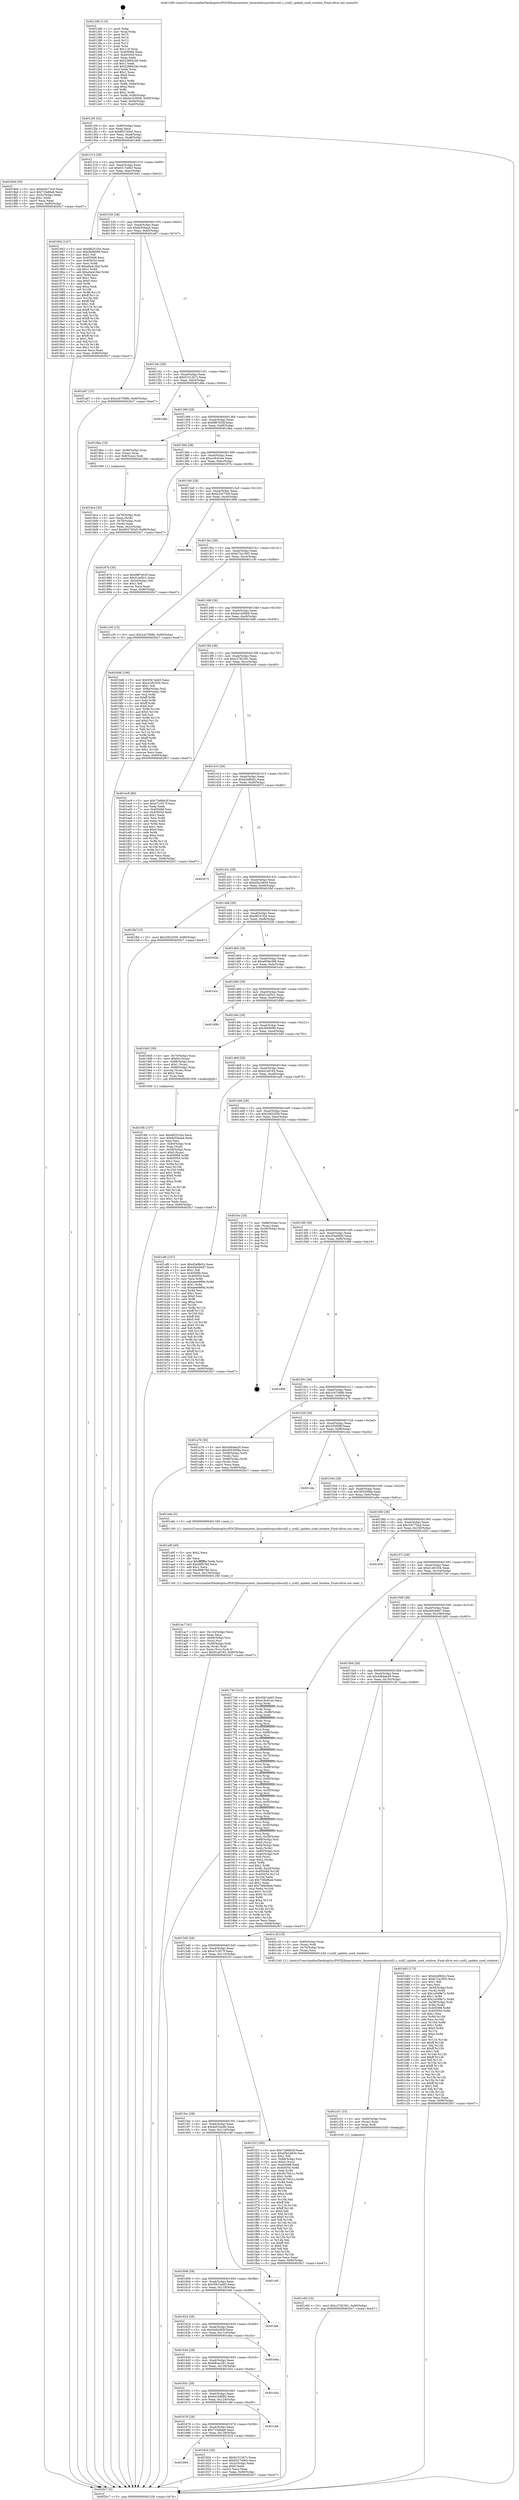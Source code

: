 digraph "0x401280" {
  label = "0x401280 (/mnt/c/Users/mathe/Desktop/tcc/POCII/binaries/extr_linuxnetdccpccidsccid2.c_ccid2_update_used_window_Final-ollvm.out::main(0))"
  labelloc = "t"
  node[shape=record]

  Entry [label="",width=0.3,height=0.3,shape=circle,fillcolor=black,style=filled]
  "0x4012f4" [label="{
     0x4012f4 [32]\l
     | [instrs]\l
     &nbsp;&nbsp;0x4012f4 \<+6\>: mov -0x90(%rbp),%eax\l
     &nbsp;&nbsp;0x4012fa \<+2\>: mov %eax,%ecx\l
     &nbsp;&nbsp;0x4012fc \<+6\>: sub $0x8027d3e5,%ecx\l
     &nbsp;&nbsp;0x401302 \<+6\>: mov %eax,-0xa4(%rbp)\l
     &nbsp;&nbsp;0x401308 \<+6\>: mov %ecx,-0xa8(%rbp)\l
     &nbsp;&nbsp;0x40130e \<+6\>: je 00000000004018e8 \<main+0x668\>\l
  }"]
  "0x4018e8" [label="{
     0x4018e8 [30]\l
     | [instrs]\l
     &nbsp;&nbsp;0x4018e8 \<+5\>: mov $0xb20c73c9,%eax\l
     &nbsp;&nbsp;0x4018ed \<+5\>: mov $0x71fa9da6,%ecx\l
     &nbsp;&nbsp;0x4018f2 \<+3\>: mov -0x2c(%rbp),%edx\l
     &nbsp;&nbsp;0x4018f5 \<+3\>: cmp $0x1,%edx\l
     &nbsp;&nbsp;0x4018f8 \<+3\>: cmovl %ecx,%eax\l
     &nbsp;&nbsp;0x4018fb \<+6\>: mov %eax,-0x90(%rbp)\l
     &nbsp;&nbsp;0x401901 \<+5\>: jmp 00000000004020c7 \<main+0xe47\>\l
  }"]
  "0x401314" [label="{
     0x401314 [28]\l
     | [instrs]\l
     &nbsp;&nbsp;0x401314 \<+5\>: jmp 0000000000401319 \<main+0x99\>\l
     &nbsp;&nbsp;0x401319 \<+6\>: mov -0xa4(%rbp),%eax\l
     &nbsp;&nbsp;0x40131f \<+5\>: sub $0x8317e0b3,%eax\l
     &nbsp;&nbsp;0x401324 \<+6\>: mov %eax,-0xac(%rbp)\l
     &nbsp;&nbsp;0x40132a \<+6\>: je 0000000000401942 \<main+0x6c2\>\l
  }"]
  Exit [label="",width=0.3,height=0.3,shape=circle,fillcolor=black,style=filled,peripheries=2]
  "0x401942" [label="{
     0x401942 [147]\l
     | [instrs]\l
     &nbsp;&nbsp;0x401942 \<+5\>: mov $0xd8251f2e,%eax\l
     &nbsp;&nbsp;0x401947 \<+5\>: mov $0x3b06099,%ecx\l
     &nbsp;&nbsp;0x40194c \<+2\>: mov $0x1,%dl\l
     &nbsp;&nbsp;0x40194e \<+7\>: mov 0x405068,%esi\l
     &nbsp;&nbsp;0x401955 \<+7\>: mov 0x405054,%edi\l
     &nbsp;&nbsp;0x40195c \<+3\>: mov %esi,%r8d\l
     &nbsp;&nbsp;0x40195f \<+7\>: sub $0xe6a4c3bd,%r8d\l
     &nbsp;&nbsp;0x401966 \<+4\>: sub $0x1,%r8d\l
     &nbsp;&nbsp;0x40196a \<+7\>: add $0xe6a4c3bd,%r8d\l
     &nbsp;&nbsp;0x401971 \<+4\>: imul %r8d,%esi\l
     &nbsp;&nbsp;0x401975 \<+3\>: and $0x1,%esi\l
     &nbsp;&nbsp;0x401978 \<+3\>: cmp $0x0,%esi\l
     &nbsp;&nbsp;0x40197b \<+4\>: sete %r9b\l
     &nbsp;&nbsp;0x40197f \<+3\>: cmp $0xa,%edi\l
     &nbsp;&nbsp;0x401982 \<+4\>: setl %r10b\l
     &nbsp;&nbsp;0x401986 \<+3\>: mov %r9b,%r11b\l
     &nbsp;&nbsp;0x401989 \<+4\>: xor $0xff,%r11b\l
     &nbsp;&nbsp;0x40198d \<+3\>: mov %r10b,%bl\l
     &nbsp;&nbsp;0x401990 \<+3\>: xor $0xff,%bl\l
     &nbsp;&nbsp;0x401993 \<+3\>: xor $0x1,%dl\l
     &nbsp;&nbsp;0x401996 \<+3\>: mov %r11b,%r14b\l
     &nbsp;&nbsp;0x401999 \<+4\>: and $0xff,%r14b\l
     &nbsp;&nbsp;0x40199d \<+3\>: and %dl,%r9b\l
     &nbsp;&nbsp;0x4019a0 \<+3\>: mov %bl,%r15b\l
     &nbsp;&nbsp;0x4019a3 \<+4\>: and $0xff,%r15b\l
     &nbsp;&nbsp;0x4019a7 \<+3\>: and %dl,%r10b\l
     &nbsp;&nbsp;0x4019aa \<+3\>: or %r9b,%r14b\l
     &nbsp;&nbsp;0x4019ad \<+3\>: or %r10b,%r15b\l
     &nbsp;&nbsp;0x4019b0 \<+3\>: xor %r15b,%r14b\l
     &nbsp;&nbsp;0x4019b3 \<+3\>: or %bl,%r11b\l
     &nbsp;&nbsp;0x4019b6 \<+4\>: xor $0xff,%r11b\l
     &nbsp;&nbsp;0x4019ba \<+3\>: or $0x1,%dl\l
     &nbsp;&nbsp;0x4019bd \<+3\>: and %dl,%r11b\l
     &nbsp;&nbsp;0x4019c0 \<+3\>: or %r11b,%r14b\l
     &nbsp;&nbsp;0x4019c3 \<+4\>: test $0x1,%r14b\l
     &nbsp;&nbsp;0x4019c7 \<+3\>: cmovne %ecx,%eax\l
     &nbsp;&nbsp;0x4019ca \<+6\>: mov %eax,-0x90(%rbp)\l
     &nbsp;&nbsp;0x4019d0 \<+5\>: jmp 00000000004020c7 \<main+0xe47\>\l
  }"]
  "0x401330" [label="{
     0x401330 [28]\l
     | [instrs]\l
     &nbsp;&nbsp;0x401330 \<+5\>: jmp 0000000000401335 \<main+0xb5\>\l
     &nbsp;&nbsp;0x401335 \<+6\>: mov -0xa4(%rbp),%eax\l
     &nbsp;&nbsp;0x40133b \<+5\>: sub $0x8cf34aa4,%eax\l
     &nbsp;&nbsp;0x401340 \<+6\>: mov %eax,-0xb0(%rbp)\l
     &nbsp;&nbsp;0x401346 \<+6\>: je 0000000000401a67 \<main+0x7e7\>\l
  }"]
  "0x401c60" [label="{
     0x401c60 [15]\l
     | [instrs]\l
     &nbsp;&nbsp;0x401c60 \<+10\>: movl $0xc3782391,-0x90(%rbp)\l
     &nbsp;&nbsp;0x401c6a \<+5\>: jmp 00000000004020c7 \<main+0xe47\>\l
  }"]
  "0x401a67" [label="{
     0x401a67 [15]\l
     | [instrs]\l
     &nbsp;&nbsp;0x401a67 \<+10\>: movl $0x2cb7598b,-0x90(%rbp)\l
     &nbsp;&nbsp;0x401a71 \<+5\>: jmp 00000000004020c7 \<main+0xe47\>\l
  }"]
  "0x40134c" [label="{
     0x40134c [28]\l
     | [instrs]\l
     &nbsp;&nbsp;0x40134c \<+5\>: jmp 0000000000401351 \<main+0xd1\>\l
     &nbsp;&nbsp;0x401351 \<+6\>: mov -0xa4(%rbp),%eax\l
     &nbsp;&nbsp;0x401357 \<+5\>: sub $0x91512b7c,%eax\l
     &nbsp;&nbsp;0x40135c \<+6\>: mov %eax,-0xb4(%rbp)\l
     &nbsp;&nbsp;0x401362 \<+6\>: je 0000000000401d8a \<main+0xb0a\>\l
  }"]
  "0x401c51" [label="{
     0x401c51 [15]\l
     | [instrs]\l
     &nbsp;&nbsp;0x401c51 \<+4\>: mov -0x60(%rbp),%rax\l
     &nbsp;&nbsp;0x401c55 \<+3\>: mov (%rax),%rax\l
     &nbsp;&nbsp;0x401c58 \<+3\>: mov %rax,%rdi\l
     &nbsp;&nbsp;0x401c5b \<+5\>: call 0000000000401030 \<free@plt\>\l
     | [calls]\l
     &nbsp;&nbsp;0x401030 \{1\} (unknown)\l
  }"]
  "0x401d8a" [label="{
     0x401d8a\l
  }", style=dashed]
  "0x401368" [label="{
     0x401368 [28]\l
     | [instrs]\l
     &nbsp;&nbsp;0x401368 \<+5\>: jmp 000000000040136d \<main+0xed\>\l
     &nbsp;&nbsp;0x40136d \<+6\>: mov -0xa4(%rbp),%eax\l
     &nbsp;&nbsp;0x401373 \<+5\>: sub $0x9f87e53f,%eax\l
     &nbsp;&nbsp;0x401378 \<+6\>: mov %eax,-0xb8(%rbp)\l
     &nbsp;&nbsp;0x40137e \<+6\>: je 00000000004018ba \<main+0x63a\>\l
  }"]
  "0x401ac7" [label="{
     0x401ac7 [41]\l
     | [instrs]\l
     &nbsp;&nbsp;0x401ac7 \<+6\>: mov -0x134(%rbp),%ecx\l
     &nbsp;&nbsp;0x401acd \<+3\>: imul %eax,%ecx\l
     &nbsp;&nbsp;0x401ad0 \<+4\>: mov -0x60(%rbp),%rsi\l
     &nbsp;&nbsp;0x401ad4 \<+3\>: mov (%rsi),%rsi\l
     &nbsp;&nbsp;0x401ad7 \<+4\>: mov -0x58(%rbp),%rdi\l
     &nbsp;&nbsp;0x401adb \<+3\>: movslq (%rdi),%rdi\l
     &nbsp;&nbsp;0x401ade \<+3\>: mov %ecx,(%rsi,%rdi,4)\l
     &nbsp;&nbsp;0x401ae1 \<+10\>: movl $0x91a9193,-0x90(%rbp)\l
     &nbsp;&nbsp;0x401aeb \<+5\>: jmp 00000000004020c7 \<main+0xe47\>\l
  }"]
  "0x4018ba" [label="{
     0x4018ba [16]\l
     | [instrs]\l
     &nbsp;&nbsp;0x4018ba \<+4\>: mov -0x80(%rbp),%rax\l
     &nbsp;&nbsp;0x4018be \<+3\>: mov (%rax),%rax\l
     &nbsp;&nbsp;0x4018c1 \<+4\>: mov 0x8(%rax),%rdi\l
     &nbsp;&nbsp;0x4018c5 \<+5\>: call 0000000000401060 \<atoi@plt\>\l
     | [calls]\l
     &nbsp;&nbsp;0x401060 \{1\} (unknown)\l
  }"]
  "0x401384" [label="{
     0x401384 [28]\l
     | [instrs]\l
     &nbsp;&nbsp;0x401384 \<+5\>: jmp 0000000000401389 \<main+0x109\>\l
     &nbsp;&nbsp;0x401389 \<+6\>: mov -0xa4(%rbp),%eax\l
     &nbsp;&nbsp;0x40138f \<+5\>: sub $0xa18c01ee,%eax\l
     &nbsp;&nbsp;0x401394 \<+6\>: mov %eax,-0xbc(%rbp)\l
     &nbsp;&nbsp;0x40139a \<+6\>: je 000000000040187b \<main+0x5fb\>\l
  }"]
  "0x401a9f" [label="{
     0x401a9f [40]\l
     | [instrs]\l
     &nbsp;&nbsp;0x401a9f \<+5\>: mov $0x2,%ecx\l
     &nbsp;&nbsp;0x401aa4 \<+1\>: cltd\l
     &nbsp;&nbsp;0x401aa5 \<+2\>: idiv %ecx\l
     &nbsp;&nbsp;0x401aa7 \<+6\>: imul $0xfffffffe,%edx,%ecx\l
     &nbsp;&nbsp;0x401aad \<+6\>: add $0xd9fb78d,%ecx\l
     &nbsp;&nbsp;0x401ab3 \<+3\>: add $0x1,%ecx\l
     &nbsp;&nbsp;0x401ab6 \<+6\>: sub $0xd9fb78d,%ecx\l
     &nbsp;&nbsp;0x401abc \<+6\>: mov %ecx,-0x134(%rbp)\l
     &nbsp;&nbsp;0x401ac2 \<+5\>: call 0000000000401160 \<next_i\>\l
     | [calls]\l
     &nbsp;&nbsp;0x401160 \{1\} (/mnt/c/Users/mathe/Desktop/tcc/POCII/binaries/extr_linuxnetdccpccidsccid2.c_ccid2_update_used_window_Final-ollvm.out::next_i)\l
  }"]
  "0x40187b" [label="{
     0x40187b [30]\l
     | [instrs]\l
     &nbsp;&nbsp;0x40187b \<+5\>: mov $0x9f87e53f,%eax\l
     &nbsp;&nbsp;0x401880 \<+5\>: mov $0xf1cbf3c1,%ecx\l
     &nbsp;&nbsp;0x401885 \<+3\>: mov -0x2d(%rbp),%dl\l
     &nbsp;&nbsp;0x401888 \<+3\>: test $0x1,%dl\l
     &nbsp;&nbsp;0x40188b \<+3\>: cmovne %ecx,%eax\l
     &nbsp;&nbsp;0x40188e \<+6\>: mov %eax,-0x90(%rbp)\l
     &nbsp;&nbsp;0x401894 \<+5\>: jmp 00000000004020c7 \<main+0xe47\>\l
  }"]
  "0x4013a0" [label="{
     0x4013a0 [28]\l
     | [instrs]\l
     &nbsp;&nbsp;0x4013a0 \<+5\>: jmp 00000000004013a5 \<main+0x125\>\l
     &nbsp;&nbsp;0x4013a5 \<+6\>: mov -0xa4(%rbp),%eax\l
     &nbsp;&nbsp;0x4013ab \<+5\>: sub $0xb20c73c9,%eax\l
     &nbsp;&nbsp;0x4013b0 \<+6\>: mov %eax,-0xc0(%rbp)\l
     &nbsp;&nbsp;0x4013b6 \<+6\>: je 0000000000401906 \<main+0x686\>\l
  }"]
  "0x4019fc" [label="{
     0x4019fc [107]\l
     | [instrs]\l
     &nbsp;&nbsp;0x4019fc \<+5\>: mov $0xd8251f2e,%ecx\l
     &nbsp;&nbsp;0x401a01 \<+5\>: mov $0x8cf34aa4,%edx\l
     &nbsp;&nbsp;0x401a06 \<+2\>: xor %esi,%esi\l
     &nbsp;&nbsp;0x401a08 \<+4\>: mov -0x60(%rbp),%rdi\l
     &nbsp;&nbsp;0x401a0c \<+3\>: mov %rax,(%rdi)\l
     &nbsp;&nbsp;0x401a0f \<+4\>: mov -0x58(%rbp),%rax\l
     &nbsp;&nbsp;0x401a13 \<+6\>: movl $0x0,(%rax)\l
     &nbsp;&nbsp;0x401a19 \<+8\>: mov 0x405068,%r8d\l
     &nbsp;&nbsp;0x401a21 \<+8\>: mov 0x405054,%r9d\l
     &nbsp;&nbsp;0x401a29 \<+3\>: sub $0x1,%esi\l
     &nbsp;&nbsp;0x401a2c \<+3\>: mov %r8d,%r10d\l
     &nbsp;&nbsp;0x401a2f \<+3\>: add %esi,%r10d\l
     &nbsp;&nbsp;0x401a32 \<+4\>: imul %r10d,%r8d\l
     &nbsp;&nbsp;0x401a36 \<+4\>: and $0x1,%r8d\l
     &nbsp;&nbsp;0x401a3a \<+4\>: cmp $0x0,%r8d\l
     &nbsp;&nbsp;0x401a3e \<+4\>: sete %r11b\l
     &nbsp;&nbsp;0x401a42 \<+4\>: cmp $0xa,%r9d\l
     &nbsp;&nbsp;0x401a46 \<+3\>: setl %bl\l
     &nbsp;&nbsp;0x401a49 \<+3\>: mov %r11b,%r14b\l
     &nbsp;&nbsp;0x401a4c \<+3\>: and %bl,%r14b\l
     &nbsp;&nbsp;0x401a4f \<+3\>: xor %bl,%r11b\l
     &nbsp;&nbsp;0x401a52 \<+3\>: or %r11b,%r14b\l
     &nbsp;&nbsp;0x401a55 \<+4\>: test $0x1,%r14b\l
     &nbsp;&nbsp;0x401a59 \<+3\>: cmovne %edx,%ecx\l
     &nbsp;&nbsp;0x401a5c \<+6\>: mov %ecx,-0x90(%rbp)\l
     &nbsp;&nbsp;0x401a62 \<+5\>: jmp 00000000004020c7 \<main+0xe47\>\l
  }"]
  "0x401906" [label="{
     0x401906\l
  }", style=dashed]
  "0x4013bc" [label="{
     0x4013bc [28]\l
     | [instrs]\l
     &nbsp;&nbsp;0x4013bc \<+5\>: jmp 00000000004013c1 \<main+0x141\>\l
     &nbsp;&nbsp;0x4013c1 \<+6\>: mov -0xa4(%rbp),%eax\l
     &nbsp;&nbsp;0x4013c7 \<+5\>: sub $0xb72a1955,%eax\l
     &nbsp;&nbsp;0x4013cc \<+6\>: mov %eax,-0xc4(%rbp)\l
     &nbsp;&nbsp;0x4013d2 \<+6\>: je 0000000000401c30 \<main+0x9b0\>\l
  }"]
  "0x401694" [label="{
     0x401694\l
  }", style=dashed]
  "0x401c30" [label="{
     0x401c30 [15]\l
     | [instrs]\l
     &nbsp;&nbsp;0x401c30 \<+10\>: movl $0x2cb7598b,-0x90(%rbp)\l
     &nbsp;&nbsp;0x401c3a \<+5\>: jmp 00000000004020c7 \<main+0xe47\>\l
  }"]
  "0x4013d8" [label="{
     0x4013d8 [28]\l
     | [instrs]\l
     &nbsp;&nbsp;0x4013d8 \<+5\>: jmp 00000000004013dd \<main+0x15d\>\l
     &nbsp;&nbsp;0x4013dd \<+6\>: mov -0xa4(%rbp),%eax\l
     &nbsp;&nbsp;0x4013e3 \<+5\>: sub $0xbe1b5609,%eax\l
     &nbsp;&nbsp;0x4013e8 \<+6\>: mov %eax,-0xc8(%rbp)\l
     &nbsp;&nbsp;0x4013ee \<+6\>: je 00000000004016d6 \<main+0x456\>\l
  }"]
  "0x401924" [label="{
     0x401924 [30]\l
     | [instrs]\l
     &nbsp;&nbsp;0x401924 \<+5\>: mov $0x91512b7c,%eax\l
     &nbsp;&nbsp;0x401929 \<+5\>: mov $0x8317e0b3,%ecx\l
     &nbsp;&nbsp;0x40192e \<+3\>: mov -0x2c(%rbp),%edx\l
     &nbsp;&nbsp;0x401931 \<+3\>: cmp $0x0,%edx\l
     &nbsp;&nbsp;0x401934 \<+3\>: cmove %ecx,%eax\l
     &nbsp;&nbsp;0x401937 \<+6\>: mov %eax,-0x90(%rbp)\l
     &nbsp;&nbsp;0x40193d \<+5\>: jmp 00000000004020c7 \<main+0xe47\>\l
  }"]
  "0x4016d6" [label="{
     0x4016d6 [106]\l
     | [instrs]\l
     &nbsp;&nbsp;0x4016d6 \<+5\>: mov $0x50b7add3,%eax\l
     &nbsp;&nbsp;0x4016db \<+5\>: mov $0x41df1634,%ecx\l
     &nbsp;&nbsp;0x4016e0 \<+2\>: mov $0x1,%dl\l
     &nbsp;&nbsp;0x4016e2 \<+7\>: mov -0x8a(%rbp),%sil\l
     &nbsp;&nbsp;0x4016e9 \<+7\>: mov -0x89(%rbp),%dil\l
     &nbsp;&nbsp;0x4016f0 \<+3\>: mov %sil,%r8b\l
     &nbsp;&nbsp;0x4016f3 \<+4\>: xor $0xff,%r8b\l
     &nbsp;&nbsp;0x4016f7 \<+3\>: mov %dil,%r9b\l
     &nbsp;&nbsp;0x4016fa \<+4\>: xor $0xff,%r9b\l
     &nbsp;&nbsp;0x4016fe \<+3\>: xor $0x0,%dl\l
     &nbsp;&nbsp;0x401701 \<+3\>: mov %r8b,%r10b\l
     &nbsp;&nbsp;0x401704 \<+4\>: and $0x0,%r10b\l
     &nbsp;&nbsp;0x401708 \<+3\>: and %dl,%sil\l
     &nbsp;&nbsp;0x40170b \<+3\>: mov %r9b,%r11b\l
     &nbsp;&nbsp;0x40170e \<+4\>: and $0x0,%r11b\l
     &nbsp;&nbsp;0x401712 \<+3\>: and %dl,%dil\l
     &nbsp;&nbsp;0x401715 \<+3\>: or %sil,%r10b\l
     &nbsp;&nbsp;0x401718 \<+3\>: or %dil,%r11b\l
     &nbsp;&nbsp;0x40171b \<+3\>: xor %r11b,%r10b\l
     &nbsp;&nbsp;0x40171e \<+3\>: or %r9b,%r8b\l
     &nbsp;&nbsp;0x401721 \<+4\>: xor $0xff,%r8b\l
     &nbsp;&nbsp;0x401725 \<+3\>: or $0x0,%dl\l
     &nbsp;&nbsp;0x401728 \<+3\>: and %dl,%r8b\l
     &nbsp;&nbsp;0x40172b \<+3\>: or %r8b,%r10b\l
     &nbsp;&nbsp;0x40172e \<+4\>: test $0x1,%r10b\l
     &nbsp;&nbsp;0x401732 \<+3\>: cmovne %ecx,%eax\l
     &nbsp;&nbsp;0x401735 \<+6\>: mov %eax,-0x90(%rbp)\l
     &nbsp;&nbsp;0x40173b \<+5\>: jmp 00000000004020c7 \<main+0xe47\>\l
  }"]
  "0x4013f4" [label="{
     0x4013f4 [28]\l
     | [instrs]\l
     &nbsp;&nbsp;0x4013f4 \<+5\>: jmp 00000000004013f9 \<main+0x179\>\l
     &nbsp;&nbsp;0x4013f9 \<+6\>: mov -0xa4(%rbp),%eax\l
     &nbsp;&nbsp;0x4013ff \<+5\>: sub $0xc3782391,%eax\l
     &nbsp;&nbsp;0x401404 \<+6\>: mov %eax,-0xcc(%rbp)\l
     &nbsp;&nbsp;0x40140a \<+6\>: je 0000000000401ec9 \<main+0xc49\>\l
  }"]
  "0x4020c7" [label="{
     0x4020c7 [5]\l
     | [instrs]\l
     &nbsp;&nbsp;0x4020c7 \<+5\>: jmp 00000000004012f4 \<main+0x74\>\l
  }"]
  "0x401280" [label="{
     0x401280 [116]\l
     | [instrs]\l
     &nbsp;&nbsp;0x401280 \<+1\>: push %rbp\l
     &nbsp;&nbsp;0x401281 \<+3\>: mov %rsp,%rbp\l
     &nbsp;&nbsp;0x401284 \<+2\>: push %r15\l
     &nbsp;&nbsp;0x401286 \<+2\>: push %r14\l
     &nbsp;&nbsp;0x401288 \<+2\>: push %r13\l
     &nbsp;&nbsp;0x40128a \<+2\>: push %r12\l
     &nbsp;&nbsp;0x40128c \<+1\>: push %rbx\l
     &nbsp;&nbsp;0x40128d \<+7\>: sub $0x118,%rsp\l
     &nbsp;&nbsp;0x401294 \<+7\>: mov 0x405068,%eax\l
     &nbsp;&nbsp;0x40129b \<+7\>: mov 0x405054,%ecx\l
     &nbsp;&nbsp;0x4012a2 \<+2\>: mov %eax,%edx\l
     &nbsp;&nbsp;0x4012a4 \<+6\>: sub $0x228842dd,%edx\l
     &nbsp;&nbsp;0x4012aa \<+3\>: sub $0x1,%edx\l
     &nbsp;&nbsp;0x4012ad \<+6\>: add $0x228842dd,%edx\l
     &nbsp;&nbsp;0x4012b3 \<+3\>: imul %edx,%eax\l
     &nbsp;&nbsp;0x4012b6 \<+3\>: and $0x1,%eax\l
     &nbsp;&nbsp;0x4012b9 \<+3\>: cmp $0x0,%eax\l
     &nbsp;&nbsp;0x4012bc \<+4\>: sete %r8b\l
     &nbsp;&nbsp;0x4012c0 \<+4\>: and $0x1,%r8b\l
     &nbsp;&nbsp;0x4012c4 \<+7\>: mov %r8b,-0x8a(%rbp)\l
     &nbsp;&nbsp;0x4012cb \<+3\>: cmp $0xa,%ecx\l
     &nbsp;&nbsp;0x4012ce \<+4\>: setl %r8b\l
     &nbsp;&nbsp;0x4012d2 \<+4\>: and $0x1,%r8b\l
     &nbsp;&nbsp;0x4012d6 \<+7\>: mov %r8b,-0x89(%rbp)\l
     &nbsp;&nbsp;0x4012dd \<+10\>: movl $0xbe1b5609,-0x90(%rbp)\l
     &nbsp;&nbsp;0x4012e7 \<+6\>: mov %edi,-0x94(%rbp)\l
     &nbsp;&nbsp;0x4012ed \<+7\>: mov %rsi,-0xa0(%rbp)\l
  }"]
  "0x401678" [label="{
     0x401678 [28]\l
     | [instrs]\l
     &nbsp;&nbsp;0x401678 \<+5\>: jmp 000000000040167d \<main+0x3fd\>\l
     &nbsp;&nbsp;0x40167d \<+6\>: mov -0xa4(%rbp),%eax\l
     &nbsp;&nbsp;0x401683 \<+5\>: sub $0x71fa9da6,%eax\l
     &nbsp;&nbsp;0x401688 \<+6\>: mov %eax,-0x128(%rbp)\l
     &nbsp;&nbsp;0x40168e \<+6\>: je 0000000000401924 \<main+0x6a4\>\l
  }"]
  "0x401ec9" [label="{
     0x401ec9 [86]\l
     | [instrs]\l
     &nbsp;&nbsp;0x401ec9 \<+5\>: mov $0x73e68e3f,%eax\l
     &nbsp;&nbsp;0x401ece \<+5\>: mov $0x47c3f17f,%ecx\l
     &nbsp;&nbsp;0x401ed3 \<+2\>: xor %edx,%edx\l
     &nbsp;&nbsp;0x401ed5 \<+7\>: mov 0x405068,%esi\l
     &nbsp;&nbsp;0x401edc \<+7\>: mov 0x405054,%edi\l
     &nbsp;&nbsp;0x401ee3 \<+3\>: sub $0x1,%edx\l
     &nbsp;&nbsp;0x401ee6 \<+3\>: mov %esi,%r8d\l
     &nbsp;&nbsp;0x401ee9 \<+3\>: add %edx,%r8d\l
     &nbsp;&nbsp;0x401eec \<+4\>: imul %r8d,%esi\l
     &nbsp;&nbsp;0x401ef0 \<+3\>: and $0x1,%esi\l
     &nbsp;&nbsp;0x401ef3 \<+3\>: cmp $0x0,%esi\l
     &nbsp;&nbsp;0x401ef6 \<+4\>: sete %r9b\l
     &nbsp;&nbsp;0x401efa \<+3\>: cmp $0xa,%edi\l
     &nbsp;&nbsp;0x401efd \<+4\>: setl %r10b\l
     &nbsp;&nbsp;0x401f01 \<+3\>: mov %r9b,%r11b\l
     &nbsp;&nbsp;0x401f04 \<+3\>: and %r10b,%r11b\l
     &nbsp;&nbsp;0x401f07 \<+3\>: xor %r10b,%r9b\l
     &nbsp;&nbsp;0x401f0a \<+3\>: or %r9b,%r11b\l
     &nbsp;&nbsp;0x401f0d \<+4\>: test $0x1,%r11b\l
     &nbsp;&nbsp;0x401f11 \<+3\>: cmovne %ecx,%eax\l
     &nbsp;&nbsp;0x401f14 \<+6\>: mov %eax,-0x90(%rbp)\l
     &nbsp;&nbsp;0x401f1a \<+5\>: jmp 00000000004020c7 \<main+0xe47\>\l
  }"]
  "0x401410" [label="{
     0x401410 [28]\l
     | [instrs]\l
     &nbsp;&nbsp;0x401410 \<+5\>: jmp 0000000000401415 \<main+0x195\>\l
     &nbsp;&nbsp;0x401415 \<+6\>: mov -0xa4(%rbp),%eax\l
     &nbsp;&nbsp;0x40141b \<+5\>: sub $0xd2ef8d2c,%eax\l
     &nbsp;&nbsp;0x401420 \<+6\>: mov %eax,-0xd0(%rbp)\l
     &nbsp;&nbsp;0x401426 \<+6\>: je 0000000000402072 \<main+0xdf2\>\l
  }"]
  "0x401cb6" [label="{
     0x401cb6\l
  }", style=dashed]
  "0x402072" [label="{
     0x402072\l
  }", style=dashed]
  "0x40142c" [label="{
     0x40142c [28]\l
     | [instrs]\l
     &nbsp;&nbsp;0x40142c \<+5\>: jmp 0000000000401431 \<main+0x1b1\>\l
     &nbsp;&nbsp;0x401431 \<+6\>: mov -0xa4(%rbp),%eax\l
     &nbsp;&nbsp;0x401437 \<+5\>: sub $0xd5b24834,%eax\l
     &nbsp;&nbsp;0x40143c \<+6\>: mov %eax,-0xd4(%rbp)\l
     &nbsp;&nbsp;0x401442 \<+6\>: je 0000000000401fbf \<main+0xd3f\>\l
  }"]
  "0x40165c" [label="{
     0x40165c [28]\l
     | [instrs]\l
     &nbsp;&nbsp;0x40165c \<+5\>: jmp 0000000000401661 \<main+0x3e1\>\l
     &nbsp;&nbsp;0x401661 \<+6\>: mov -0xa4(%rbp),%eax\l
     &nbsp;&nbsp;0x401667 \<+5\>: sub $0x6e1b8582,%eax\l
     &nbsp;&nbsp;0x40166c \<+6\>: mov %eax,-0x124(%rbp)\l
     &nbsp;&nbsp;0x401672 \<+6\>: je 0000000000401cb6 \<main+0xa36\>\l
  }"]
  "0x401fbf" [label="{
     0x401fbf [15]\l
     | [instrs]\l
     &nbsp;&nbsp;0x401fbf \<+10\>: movl $0x20632f39,-0x90(%rbp)\l
     &nbsp;&nbsp;0x401fc9 \<+5\>: jmp 00000000004020c7 \<main+0xe47\>\l
  }"]
  "0x401448" [label="{
     0x401448 [28]\l
     | [instrs]\l
     &nbsp;&nbsp;0x401448 \<+5\>: jmp 000000000040144d \<main+0x1cd\>\l
     &nbsp;&nbsp;0x40144d \<+6\>: mov -0xa4(%rbp),%eax\l
     &nbsp;&nbsp;0x401453 \<+5\>: sub $0xd8251f2e,%eax\l
     &nbsp;&nbsp;0x401458 \<+6\>: mov %eax,-0xd8(%rbp)\l
     &nbsp;&nbsp;0x40145e \<+6\>: je 000000000040202b \<main+0xdab\>\l
  }"]
  "0x401d5a" [label="{
     0x401d5a\l
  }", style=dashed]
  "0x40202b" [label="{
     0x40202b\l
  }", style=dashed]
  "0x401464" [label="{
     0x401464 [28]\l
     | [instrs]\l
     &nbsp;&nbsp;0x401464 \<+5\>: jmp 0000000000401469 \<main+0x1e9\>\l
     &nbsp;&nbsp;0x401469 \<+6\>: mov -0xa4(%rbp),%eax\l
     &nbsp;&nbsp;0x40146f \<+5\>: sub $0xe959e398,%eax\l
     &nbsp;&nbsp;0x401474 \<+6\>: mov %eax,-0xdc(%rbp)\l
     &nbsp;&nbsp;0x40147a \<+6\>: je 0000000000401e2c \<main+0xbac\>\l
  }"]
  "0x401640" [label="{
     0x401640 [28]\l
     | [instrs]\l
     &nbsp;&nbsp;0x401640 \<+5\>: jmp 0000000000401645 \<main+0x3c5\>\l
     &nbsp;&nbsp;0x401645 \<+6\>: mov -0xa4(%rbp),%eax\l
     &nbsp;&nbsp;0x40164b \<+5\>: sub $0x68cec281,%eax\l
     &nbsp;&nbsp;0x401650 \<+6\>: mov %eax,-0x120(%rbp)\l
     &nbsp;&nbsp;0x401656 \<+6\>: je 0000000000401d5a \<main+0xada\>\l
  }"]
  "0x401e2c" [label="{
     0x401e2c\l
  }", style=dashed]
  "0x401480" [label="{
     0x401480 [28]\l
     | [instrs]\l
     &nbsp;&nbsp;0x401480 \<+5\>: jmp 0000000000401485 \<main+0x205\>\l
     &nbsp;&nbsp;0x401485 \<+6\>: mov -0xa4(%rbp),%eax\l
     &nbsp;&nbsp;0x40148b \<+5\>: sub $0xf1cbf3c1,%eax\l
     &nbsp;&nbsp;0x401490 \<+6\>: mov %eax,-0xe0(%rbp)\l
     &nbsp;&nbsp;0x401496 \<+6\>: je 0000000000401899 \<main+0x619\>\l
  }"]
  "0x401eba" [label="{
     0x401eba\l
  }", style=dashed]
  "0x401899" [label="{
     0x401899\l
  }", style=dashed]
  "0x40149c" [label="{
     0x40149c [28]\l
     | [instrs]\l
     &nbsp;&nbsp;0x40149c \<+5\>: jmp 00000000004014a1 \<main+0x221\>\l
     &nbsp;&nbsp;0x4014a1 \<+6\>: mov -0xa4(%rbp),%eax\l
     &nbsp;&nbsp;0x4014a7 \<+5\>: sub $0x3b06099,%eax\l
     &nbsp;&nbsp;0x4014ac \<+6\>: mov %eax,-0xe4(%rbp)\l
     &nbsp;&nbsp;0x4014b2 \<+6\>: je 00000000004019d5 \<main+0x755\>\l
  }"]
  "0x401624" [label="{
     0x401624 [28]\l
     | [instrs]\l
     &nbsp;&nbsp;0x401624 \<+5\>: jmp 0000000000401629 \<main+0x3a9\>\l
     &nbsp;&nbsp;0x401629 \<+6\>: mov -0xa4(%rbp),%eax\l
     &nbsp;&nbsp;0x40162f \<+5\>: sub $0x5e0e565f,%eax\l
     &nbsp;&nbsp;0x401634 \<+6\>: mov %eax,-0x11c(%rbp)\l
     &nbsp;&nbsp;0x40163a \<+6\>: je 0000000000401eba \<main+0xc3a\>\l
  }"]
  "0x4019d5" [label="{
     0x4019d5 [39]\l
     | [instrs]\l
     &nbsp;&nbsp;0x4019d5 \<+4\>: mov -0x70(%rbp),%rax\l
     &nbsp;&nbsp;0x4019d9 \<+6\>: movl $0x64,(%rax)\l
     &nbsp;&nbsp;0x4019df \<+4\>: mov -0x68(%rbp),%rax\l
     &nbsp;&nbsp;0x4019e3 \<+6\>: movl $0x1,(%rax)\l
     &nbsp;&nbsp;0x4019e9 \<+4\>: mov -0x68(%rbp),%rax\l
     &nbsp;&nbsp;0x4019ed \<+3\>: movslq (%rax),%rax\l
     &nbsp;&nbsp;0x4019f0 \<+4\>: shl $0x2,%rax\l
     &nbsp;&nbsp;0x4019f4 \<+3\>: mov %rax,%rdi\l
     &nbsp;&nbsp;0x4019f7 \<+5\>: call 0000000000401050 \<malloc@plt\>\l
     | [calls]\l
     &nbsp;&nbsp;0x401050 \{1\} (unknown)\l
  }"]
  "0x4014b8" [label="{
     0x4014b8 [28]\l
     | [instrs]\l
     &nbsp;&nbsp;0x4014b8 \<+5\>: jmp 00000000004014bd \<main+0x23d\>\l
     &nbsp;&nbsp;0x4014bd \<+6\>: mov -0xa4(%rbp),%eax\l
     &nbsp;&nbsp;0x4014c3 \<+5\>: sub $0x91a9193,%eax\l
     &nbsp;&nbsp;0x4014c8 \<+6\>: mov %eax,-0xe8(%rbp)\l
     &nbsp;&nbsp;0x4014ce \<+6\>: je 0000000000401af0 \<main+0x870\>\l
  }"]
  "0x401fe6" [label="{
     0x401fe6\l
  }", style=dashed]
  "0x401af0" [label="{
     0x401af0 [147]\l
     | [instrs]\l
     &nbsp;&nbsp;0x401af0 \<+5\>: mov $0xd2ef8d2c,%eax\l
     &nbsp;&nbsp;0x401af5 \<+5\>: mov $0x440c94d7,%ecx\l
     &nbsp;&nbsp;0x401afa \<+2\>: mov $0x1,%dl\l
     &nbsp;&nbsp;0x401afc \<+7\>: mov 0x405068,%esi\l
     &nbsp;&nbsp;0x401b03 \<+7\>: mov 0x405054,%edi\l
     &nbsp;&nbsp;0x401b0a \<+3\>: mov %esi,%r8d\l
     &nbsp;&nbsp;0x401b0d \<+7\>: add $0xaeee989a,%r8d\l
     &nbsp;&nbsp;0x401b14 \<+4\>: sub $0x1,%r8d\l
     &nbsp;&nbsp;0x401b18 \<+7\>: sub $0xaeee989a,%r8d\l
     &nbsp;&nbsp;0x401b1f \<+4\>: imul %r8d,%esi\l
     &nbsp;&nbsp;0x401b23 \<+3\>: and $0x1,%esi\l
     &nbsp;&nbsp;0x401b26 \<+3\>: cmp $0x0,%esi\l
     &nbsp;&nbsp;0x401b29 \<+4\>: sete %r9b\l
     &nbsp;&nbsp;0x401b2d \<+3\>: cmp $0xa,%edi\l
     &nbsp;&nbsp;0x401b30 \<+4\>: setl %r10b\l
     &nbsp;&nbsp;0x401b34 \<+3\>: mov %r9b,%r11b\l
     &nbsp;&nbsp;0x401b37 \<+4\>: xor $0xff,%r11b\l
     &nbsp;&nbsp;0x401b3b \<+3\>: mov %r10b,%bl\l
     &nbsp;&nbsp;0x401b3e \<+3\>: xor $0xff,%bl\l
     &nbsp;&nbsp;0x401b41 \<+3\>: xor $0x0,%dl\l
     &nbsp;&nbsp;0x401b44 \<+3\>: mov %r11b,%r14b\l
     &nbsp;&nbsp;0x401b47 \<+4\>: and $0x0,%r14b\l
     &nbsp;&nbsp;0x401b4b \<+3\>: and %dl,%r9b\l
     &nbsp;&nbsp;0x401b4e \<+3\>: mov %bl,%r15b\l
     &nbsp;&nbsp;0x401b51 \<+4\>: and $0x0,%r15b\l
     &nbsp;&nbsp;0x401b55 \<+3\>: and %dl,%r10b\l
     &nbsp;&nbsp;0x401b58 \<+3\>: or %r9b,%r14b\l
     &nbsp;&nbsp;0x401b5b \<+3\>: or %r10b,%r15b\l
     &nbsp;&nbsp;0x401b5e \<+3\>: xor %r15b,%r14b\l
     &nbsp;&nbsp;0x401b61 \<+3\>: or %bl,%r11b\l
     &nbsp;&nbsp;0x401b64 \<+4\>: xor $0xff,%r11b\l
     &nbsp;&nbsp;0x401b68 \<+3\>: or $0x0,%dl\l
     &nbsp;&nbsp;0x401b6b \<+3\>: and %dl,%r11b\l
     &nbsp;&nbsp;0x401b6e \<+3\>: or %r11b,%r14b\l
     &nbsp;&nbsp;0x401b71 \<+4\>: test $0x1,%r14b\l
     &nbsp;&nbsp;0x401b75 \<+3\>: cmovne %ecx,%eax\l
     &nbsp;&nbsp;0x401b78 \<+6\>: mov %eax,-0x90(%rbp)\l
     &nbsp;&nbsp;0x401b7e \<+5\>: jmp 00000000004020c7 \<main+0xe47\>\l
  }"]
  "0x4014d4" [label="{
     0x4014d4 [28]\l
     | [instrs]\l
     &nbsp;&nbsp;0x4014d4 \<+5\>: jmp 00000000004014d9 \<main+0x259\>\l
     &nbsp;&nbsp;0x4014d9 \<+6\>: mov -0xa4(%rbp),%eax\l
     &nbsp;&nbsp;0x4014df \<+5\>: sub $0x20632f39,%eax\l
     &nbsp;&nbsp;0x4014e4 \<+6\>: mov %eax,-0xec(%rbp)\l
     &nbsp;&nbsp;0x4014ea \<+6\>: je 0000000000401fce \<main+0xd4e\>\l
  }"]
  "0x401608" [label="{
     0x401608 [28]\l
     | [instrs]\l
     &nbsp;&nbsp;0x401608 \<+5\>: jmp 000000000040160d \<main+0x38d\>\l
     &nbsp;&nbsp;0x40160d \<+6\>: mov -0xa4(%rbp),%eax\l
     &nbsp;&nbsp;0x401613 \<+5\>: sub $0x50b7add3,%eax\l
     &nbsp;&nbsp;0x401618 \<+6\>: mov %eax,-0x118(%rbp)\l
     &nbsp;&nbsp;0x40161e \<+6\>: je 0000000000401fe6 \<main+0xd66\>\l
  }"]
  "0x401fce" [label="{
     0x401fce [24]\l
     | [instrs]\l
     &nbsp;&nbsp;0x401fce \<+7\>: mov -0x88(%rbp),%rax\l
     &nbsp;&nbsp;0x401fd5 \<+2\>: mov (%rax),%eax\l
     &nbsp;&nbsp;0x401fd7 \<+4\>: lea -0x28(%rbp),%rsp\l
     &nbsp;&nbsp;0x401fdb \<+1\>: pop %rbx\l
     &nbsp;&nbsp;0x401fdc \<+2\>: pop %r12\l
     &nbsp;&nbsp;0x401fde \<+2\>: pop %r13\l
     &nbsp;&nbsp;0x401fe0 \<+2\>: pop %r14\l
     &nbsp;&nbsp;0x401fe2 \<+2\>: pop %r15\l
     &nbsp;&nbsp;0x401fe4 \<+1\>: pop %rbp\l
     &nbsp;&nbsp;0x401fe5 \<+1\>: ret\l
  }"]
  "0x4014f0" [label="{
     0x4014f0 [28]\l
     | [instrs]\l
     &nbsp;&nbsp;0x4014f0 \<+5\>: jmp 00000000004014f5 \<main+0x275\>\l
     &nbsp;&nbsp;0x4014f5 \<+6\>: mov -0xa4(%rbp),%eax\l
     &nbsp;&nbsp;0x4014fb \<+5\>: sub $0x254e0f40,%eax\l
     &nbsp;&nbsp;0x401500 \<+6\>: mov %eax,-0xf0(%rbp)\l
     &nbsp;&nbsp;0x401506 \<+6\>: je 0000000000401d99 \<main+0xb19\>\l
  }"]
  "0x401c6f" [label="{
     0x401c6f\l
  }", style=dashed]
  "0x401d99" [label="{
     0x401d99\l
  }", style=dashed]
  "0x40150c" [label="{
     0x40150c [28]\l
     | [instrs]\l
     &nbsp;&nbsp;0x40150c \<+5\>: jmp 0000000000401511 \<main+0x291\>\l
     &nbsp;&nbsp;0x401511 \<+6\>: mov -0xa4(%rbp),%eax\l
     &nbsp;&nbsp;0x401517 \<+5\>: sub $0x2cb7598b,%eax\l
     &nbsp;&nbsp;0x40151c \<+6\>: mov %eax,-0xf4(%rbp)\l
     &nbsp;&nbsp;0x401522 \<+6\>: je 0000000000401a76 \<main+0x7f6\>\l
  }"]
  "0x4015ec" [label="{
     0x4015ec [28]\l
     | [instrs]\l
     &nbsp;&nbsp;0x4015ec \<+5\>: jmp 00000000004015f1 \<main+0x371\>\l
     &nbsp;&nbsp;0x4015f1 \<+6\>: mov -0xa4(%rbp),%eax\l
     &nbsp;&nbsp;0x4015f7 \<+5\>: sub $0x4e532a4b,%eax\l
     &nbsp;&nbsp;0x4015fc \<+6\>: mov %eax,-0x114(%rbp)\l
     &nbsp;&nbsp;0x401602 \<+6\>: je 0000000000401c6f \<main+0x9ef\>\l
  }"]
  "0x401a76" [label="{
     0x401a76 [36]\l
     | [instrs]\l
     &nbsp;&nbsp;0x401a76 \<+5\>: mov $0x4484ae29,%eax\l
     &nbsp;&nbsp;0x401a7b \<+5\>: mov $0x3652008a,%ecx\l
     &nbsp;&nbsp;0x401a80 \<+4\>: mov -0x58(%rbp),%rdx\l
     &nbsp;&nbsp;0x401a84 \<+2\>: mov (%rdx),%esi\l
     &nbsp;&nbsp;0x401a86 \<+4\>: mov -0x68(%rbp),%rdx\l
     &nbsp;&nbsp;0x401a8a \<+2\>: cmp (%rdx),%esi\l
     &nbsp;&nbsp;0x401a8c \<+3\>: cmovl %ecx,%eax\l
     &nbsp;&nbsp;0x401a8f \<+6\>: mov %eax,-0x90(%rbp)\l
     &nbsp;&nbsp;0x401a95 \<+5\>: jmp 00000000004020c7 \<main+0xe47\>\l
  }"]
  "0x401528" [label="{
     0x401528 [28]\l
     | [instrs]\l
     &nbsp;&nbsp;0x401528 \<+5\>: jmp 000000000040152d \<main+0x2ad\>\l
     &nbsp;&nbsp;0x40152d \<+6\>: mov -0xa4(%rbp),%eax\l
     &nbsp;&nbsp;0x401533 \<+5\>: sub $0x335f5f6f,%eax\l
     &nbsp;&nbsp;0x401538 \<+6\>: mov %eax,-0xf8(%rbp)\l
     &nbsp;&nbsp;0x40153e \<+6\>: je 0000000000401cda \<main+0xa5a\>\l
  }"]
  "0x401f1f" [label="{
     0x401f1f [160]\l
     | [instrs]\l
     &nbsp;&nbsp;0x401f1f \<+5\>: mov $0x73e68e3f,%eax\l
     &nbsp;&nbsp;0x401f24 \<+5\>: mov $0xd5b24834,%ecx\l
     &nbsp;&nbsp;0x401f29 \<+2\>: mov $0x1,%dl\l
     &nbsp;&nbsp;0x401f2b \<+7\>: mov -0x88(%rbp),%rsi\l
     &nbsp;&nbsp;0x401f32 \<+6\>: movl $0x0,(%rsi)\l
     &nbsp;&nbsp;0x401f38 \<+7\>: mov 0x405068,%edi\l
     &nbsp;&nbsp;0x401f3f \<+8\>: mov 0x405054,%r8d\l
     &nbsp;&nbsp;0x401f47 \<+3\>: mov %edi,%r9d\l
     &nbsp;&nbsp;0x401f4a \<+7\>: sub $0x3b750c1c,%r9d\l
     &nbsp;&nbsp;0x401f51 \<+4\>: sub $0x1,%r9d\l
     &nbsp;&nbsp;0x401f55 \<+7\>: add $0x3b750c1c,%r9d\l
     &nbsp;&nbsp;0x401f5c \<+4\>: imul %r9d,%edi\l
     &nbsp;&nbsp;0x401f60 \<+3\>: and $0x1,%edi\l
     &nbsp;&nbsp;0x401f63 \<+3\>: cmp $0x0,%edi\l
     &nbsp;&nbsp;0x401f66 \<+4\>: sete %r10b\l
     &nbsp;&nbsp;0x401f6a \<+4\>: cmp $0xa,%r8d\l
     &nbsp;&nbsp;0x401f6e \<+4\>: setl %r11b\l
     &nbsp;&nbsp;0x401f72 \<+3\>: mov %r10b,%bl\l
     &nbsp;&nbsp;0x401f75 \<+3\>: xor $0xff,%bl\l
     &nbsp;&nbsp;0x401f78 \<+3\>: mov %r11b,%r14b\l
     &nbsp;&nbsp;0x401f7b \<+4\>: xor $0xff,%r14b\l
     &nbsp;&nbsp;0x401f7f \<+3\>: xor $0x0,%dl\l
     &nbsp;&nbsp;0x401f82 \<+3\>: mov %bl,%r15b\l
     &nbsp;&nbsp;0x401f85 \<+4\>: and $0x0,%r15b\l
     &nbsp;&nbsp;0x401f89 \<+3\>: and %dl,%r10b\l
     &nbsp;&nbsp;0x401f8c \<+3\>: mov %r14b,%r12b\l
     &nbsp;&nbsp;0x401f8f \<+4\>: and $0x0,%r12b\l
     &nbsp;&nbsp;0x401f93 \<+3\>: and %dl,%r11b\l
     &nbsp;&nbsp;0x401f96 \<+3\>: or %r10b,%r15b\l
     &nbsp;&nbsp;0x401f99 \<+3\>: or %r11b,%r12b\l
     &nbsp;&nbsp;0x401f9c \<+3\>: xor %r12b,%r15b\l
     &nbsp;&nbsp;0x401f9f \<+3\>: or %r14b,%bl\l
     &nbsp;&nbsp;0x401fa2 \<+3\>: xor $0xff,%bl\l
     &nbsp;&nbsp;0x401fa5 \<+3\>: or $0x0,%dl\l
     &nbsp;&nbsp;0x401fa8 \<+2\>: and %dl,%bl\l
     &nbsp;&nbsp;0x401faa \<+3\>: or %bl,%r15b\l
     &nbsp;&nbsp;0x401fad \<+4\>: test $0x1,%r15b\l
     &nbsp;&nbsp;0x401fb1 \<+3\>: cmovne %ecx,%eax\l
     &nbsp;&nbsp;0x401fb4 \<+6\>: mov %eax,-0x90(%rbp)\l
     &nbsp;&nbsp;0x401fba \<+5\>: jmp 00000000004020c7 \<main+0xe47\>\l
  }"]
  "0x401cda" [label="{
     0x401cda\l
  }", style=dashed]
  "0x401544" [label="{
     0x401544 [28]\l
     | [instrs]\l
     &nbsp;&nbsp;0x401544 \<+5\>: jmp 0000000000401549 \<main+0x2c9\>\l
     &nbsp;&nbsp;0x401549 \<+6\>: mov -0xa4(%rbp),%eax\l
     &nbsp;&nbsp;0x40154f \<+5\>: sub $0x3652008a,%eax\l
     &nbsp;&nbsp;0x401554 \<+6\>: mov %eax,-0xfc(%rbp)\l
     &nbsp;&nbsp;0x40155a \<+6\>: je 0000000000401a9a \<main+0x81a\>\l
  }"]
  "0x4015d0" [label="{
     0x4015d0 [28]\l
     | [instrs]\l
     &nbsp;&nbsp;0x4015d0 \<+5\>: jmp 00000000004015d5 \<main+0x355\>\l
     &nbsp;&nbsp;0x4015d5 \<+6\>: mov -0xa4(%rbp),%eax\l
     &nbsp;&nbsp;0x4015db \<+5\>: sub $0x47c3f17f,%eax\l
     &nbsp;&nbsp;0x4015e0 \<+6\>: mov %eax,-0x110(%rbp)\l
     &nbsp;&nbsp;0x4015e6 \<+6\>: je 0000000000401f1f \<main+0xc9f\>\l
  }"]
  "0x401a9a" [label="{
     0x401a9a [5]\l
     | [instrs]\l
     &nbsp;&nbsp;0x401a9a \<+5\>: call 0000000000401160 \<next_i\>\l
     | [calls]\l
     &nbsp;&nbsp;0x401160 \{1\} (/mnt/c/Users/mathe/Desktop/tcc/POCII/binaries/extr_linuxnetdccpccidsccid2.c_ccid2_update_used_window_Final-ollvm.out::next_i)\l
  }"]
  "0x401560" [label="{
     0x401560 [28]\l
     | [instrs]\l
     &nbsp;&nbsp;0x401560 \<+5\>: jmp 0000000000401565 \<main+0x2e5\>\l
     &nbsp;&nbsp;0x401565 \<+6\>: mov -0xa4(%rbp),%eax\l
     &nbsp;&nbsp;0x40156b \<+5\>: sub $0x3cb77ba4,%eax\l
     &nbsp;&nbsp;0x401570 \<+6\>: mov %eax,-0x100(%rbp)\l
     &nbsp;&nbsp;0x401576 \<+6\>: je 0000000000401d30 \<main+0xab0\>\l
  }"]
  "0x401c3f" [label="{
     0x401c3f [18]\l
     | [instrs]\l
     &nbsp;&nbsp;0x401c3f \<+4\>: mov -0x60(%rbp),%rax\l
     &nbsp;&nbsp;0x401c43 \<+3\>: mov (%rax),%rdi\l
     &nbsp;&nbsp;0x401c46 \<+4\>: mov -0x70(%rbp),%rax\l
     &nbsp;&nbsp;0x401c4a \<+2\>: mov (%rax),%esi\l
     &nbsp;&nbsp;0x401c4c \<+5\>: call 0000000000401240 \<ccid2_update_used_window\>\l
     | [calls]\l
     &nbsp;&nbsp;0x401240 \{1\} (/mnt/c/Users/mathe/Desktop/tcc/POCII/binaries/extr_linuxnetdccpccidsccid2.c_ccid2_update_used_window_Final-ollvm.out::ccid2_update_used_window)\l
  }"]
  "0x401d30" [label="{
     0x401d30\l
  }", style=dashed]
  "0x40157c" [label="{
     0x40157c [28]\l
     | [instrs]\l
     &nbsp;&nbsp;0x40157c \<+5\>: jmp 0000000000401581 \<main+0x301\>\l
     &nbsp;&nbsp;0x401581 \<+6\>: mov -0xa4(%rbp),%eax\l
     &nbsp;&nbsp;0x401587 \<+5\>: sub $0x41df1634,%eax\l
     &nbsp;&nbsp;0x40158c \<+6\>: mov %eax,-0x104(%rbp)\l
     &nbsp;&nbsp;0x401592 \<+6\>: je 0000000000401740 \<main+0x4c0\>\l
  }"]
  "0x4015b4" [label="{
     0x4015b4 [28]\l
     | [instrs]\l
     &nbsp;&nbsp;0x4015b4 \<+5\>: jmp 00000000004015b9 \<main+0x339\>\l
     &nbsp;&nbsp;0x4015b9 \<+6\>: mov -0xa4(%rbp),%eax\l
     &nbsp;&nbsp;0x4015bf \<+5\>: sub $0x4484ae29,%eax\l
     &nbsp;&nbsp;0x4015c4 \<+6\>: mov %eax,-0x10c(%rbp)\l
     &nbsp;&nbsp;0x4015ca \<+6\>: je 0000000000401c3f \<main+0x9bf\>\l
  }"]
  "0x401740" [label="{
     0x401740 [315]\l
     | [instrs]\l
     &nbsp;&nbsp;0x401740 \<+5\>: mov $0x50b7add3,%eax\l
     &nbsp;&nbsp;0x401745 \<+5\>: mov $0xa18c01ee,%ecx\l
     &nbsp;&nbsp;0x40174a \<+3\>: mov %rsp,%rdx\l
     &nbsp;&nbsp;0x40174d \<+4\>: add $0xfffffffffffffff0,%rdx\l
     &nbsp;&nbsp;0x401751 \<+3\>: mov %rdx,%rsp\l
     &nbsp;&nbsp;0x401754 \<+7\>: mov %rdx,-0x88(%rbp)\l
     &nbsp;&nbsp;0x40175b \<+3\>: mov %rsp,%rdx\l
     &nbsp;&nbsp;0x40175e \<+4\>: add $0xfffffffffffffff0,%rdx\l
     &nbsp;&nbsp;0x401762 \<+3\>: mov %rdx,%rsp\l
     &nbsp;&nbsp;0x401765 \<+3\>: mov %rsp,%rsi\l
     &nbsp;&nbsp;0x401768 \<+4\>: add $0xfffffffffffffff0,%rsi\l
     &nbsp;&nbsp;0x40176c \<+3\>: mov %rsi,%rsp\l
     &nbsp;&nbsp;0x40176f \<+4\>: mov %rsi,-0x80(%rbp)\l
     &nbsp;&nbsp;0x401773 \<+3\>: mov %rsp,%rsi\l
     &nbsp;&nbsp;0x401776 \<+4\>: add $0xfffffffffffffff0,%rsi\l
     &nbsp;&nbsp;0x40177a \<+3\>: mov %rsi,%rsp\l
     &nbsp;&nbsp;0x40177d \<+4\>: mov %rsi,-0x78(%rbp)\l
     &nbsp;&nbsp;0x401781 \<+3\>: mov %rsp,%rsi\l
     &nbsp;&nbsp;0x401784 \<+4\>: add $0xfffffffffffffff0,%rsi\l
     &nbsp;&nbsp;0x401788 \<+3\>: mov %rsi,%rsp\l
     &nbsp;&nbsp;0x40178b \<+4\>: mov %rsi,-0x70(%rbp)\l
     &nbsp;&nbsp;0x40178f \<+3\>: mov %rsp,%rsi\l
     &nbsp;&nbsp;0x401792 \<+4\>: add $0xfffffffffffffff0,%rsi\l
     &nbsp;&nbsp;0x401796 \<+3\>: mov %rsi,%rsp\l
     &nbsp;&nbsp;0x401799 \<+4\>: mov %rsi,-0x68(%rbp)\l
     &nbsp;&nbsp;0x40179d \<+3\>: mov %rsp,%rsi\l
     &nbsp;&nbsp;0x4017a0 \<+4\>: add $0xfffffffffffffff0,%rsi\l
     &nbsp;&nbsp;0x4017a4 \<+3\>: mov %rsi,%rsp\l
     &nbsp;&nbsp;0x4017a7 \<+4\>: mov %rsi,-0x60(%rbp)\l
     &nbsp;&nbsp;0x4017ab \<+3\>: mov %rsp,%rsi\l
     &nbsp;&nbsp;0x4017ae \<+4\>: add $0xfffffffffffffff0,%rsi\l
     &nbsp;&nbsp;0x4017b2 \<+3\>: mov %rsi,%rsp\l
     &nbsp;&nbsp;0x4017b5 \<+4\>: mov %rsi,-0x58(%rbp)\l
     &nbsp;&nbsp;0x4017b9 \<+3\>: mov %rsp,%rsi\l
     &nbsp;&nbsp;0x4017bc \<+4\>: add $0xfffffffffffffff0,%rsi\l
     &nbsp;&nbsp;0x4017c0 \<+3\>: mov %rsi,%rsp\l
     &nbsp;&nbsp;0x4017c3 \<+4\>: mov %rsi,-0x50(%rbp)\l
     &nbsp;&nbsp;0x4017c7 \<+3\>: mov %rsp,%rsi\l
     &nbsp;&nbsp;0x4017ca \<+4\>: add $0xfffffffffffffff0,%rsi\l
     &nbsp;&nbsp;0x4017ce \<+3\>: mov %rsi,%rsp\l
     &nbsp;&nbsp;0x4017d1 \<+4\>: mov %rsi,-0x48(%rbp)\l
     &nbsp;&nbsp;0x4017d5 \<+3\>: mov %rsp,%rsi\l
     &nbsp;&nbsp;0x4017d8 \<+4\>: add $0xfffffffffffffff0,%rsi\l
     &nbsp;&nbsp;0x4017dc \<+3\>: mov %rsi,%rsp\l
     &nbsp;&nbsp;0x4017df \<+4\>: mov %rsi,-0x40(%rbp)\l
     &nbsp;&nbsp;0x4017e3 \<+3\>: mov %rsp,%rsi\l
     &nbsp;&nbsp;0x4017e6 \<+4\>: add $0xfffffffffffffff0,%rsi\l
     &nbsp;&nbsp;0x4017ea \<+3\>: mov %rsi,%rsp\l
     &nbsp;&nbsp;0x4017ed \<+4\>: mov %rsi,-0x38(%rbp)\l
     &nbsp;&nbsp;0x4017f1 \<+7\>: mov -0x88(%rbp),%rsi\l
     &nbsp;&nbsp;0x4017f8 \<+6\>: movl $0x0,(%rsi)\l
     &nbsp;&nbsp;0x4017fe \<+6\>: mov -0x94(%rbp),%edi\l
     &nbsp;&nbsp;0x401804 \<+2\>: mov %edi,(%rdx)\l
     &nbsp;&nbsp;0x401806 \<+4\>: mov -0x80(%rbp),%rsi\l
     &nbsp;&nbsp;0x40180a \<+7\>: mov -0xa0(%rbp),%r8\l
     &nbsp;&nbsp;0x401811 \<+3\>: mov %r8,(%rsi)\l
     &nbsp;&nbsp;0x401814 \<+3\>: cmpl $0x2,(%rdx)\l
     &nbsp;&nbsp;0x401817 \<+4\>: setne %r9b\l
     &nbsp;&nbsp;0x40181b \<+4\>: and $0x1,%r9b\l
     &nbsp;&nbsp;0x40181f \<+4\>: mov %r9b,-0x2d(%rbp)\l
     &nbsp;&nbsp;0x401823 \<+8\>: mov 0x405068,%r10d\l
     &nbsp;&nbsp;0x40182b \<+8\>: mov 0x405054,%r11d\l
     &nbsp;&nbsp;0x401833 \<+3\>: mov %r10d,%ebx\l
     &nbsp;&nbsp;0x401836 \<+6\>: sub $0x756b9beb,%ebx\l
     &nbsp;&nbsp;0x40183c \<+3\>: sub $0x1,%ebx\l
     &nbsp;&nbsp;0x40183f \<+6\>: add $0x756b9beb,%ebx\l
     &nbsp;&nbsp;0x401845 \<+4\>: imul %ebx,%r10d\l
     &nbsp;&nbsp;0x401849 \<+4\>: and $0x1,%r10d\l
     &nbsp;&nbsp;0x40184d \<+4\>: cmp $0x0,%r10d\l
     &nbsp;&nbsp;0x401851 \<+4\>: sete %r9b\l
     &nbsp;&nbsp;0x401855 \<+4\>: cmp $0xa,%r11d\l
     &nbsp;&nbsp;0x401859 \<+4\>: setl %r14b\l
     &nbsp;&nbsp;0x40185d \<+3\>: mov %r9b,%r15b\l
     &nbsp;&nbsp;0x401860 \<+3\>: and %r14b,%r15b\l
     &nbsp;&nbsp;0x401863 \<+3\>: xor %r14b,%r9b\l
     &nbsp;&nbsp;0x401866 \<+3\>: or %r9b,%r15b\l
     &nbsp;&nbsp;0x401869 \<+4\>: test $0x1,%r15b\l
     &nbsp;&nbsp;0x40186d \<+3\>: cmovne %ecx,%eax\l
     &nbsp;&nbsp;0x401870 \<+6\>: mov %eax,-0x90(%rbp)\l
     &nbsp;&nbsp;0x401876 \<+5\>: jmp 00000000004020c7 \<main+0xe47\>\l
  }"]
  "0x401598" [label="{
     0x401598 [28]\l
     | [instrs]\l
     &nbsp;&nbsp;0x401598 \<+5\>: jmp 000000000040159d \<main+0x31d\>\l
     &nbsp;&nbsp;0x40159d \<+6\>: mov -0xa4(%rbp),%eax\l
     &nbsp;&nbsp;0x4015a3 \<+5\>: sub $0x440c94d7,%eax\l
     &nbsp;&nbsp;0x4015a8 \<+6\>: mov %eax,-0x108(%rbp)\l
     &nbsp;&nbsp;0x4015ae \<+6\>: je 0000000000401b83 \<main+0x903\>\l
  }"]
  "0x401b83" [label="{
     0x401b83 [173]\l
     | [instrs]\l
     &nbsp;&nbsp;0x401b83 \<+5\>: mov $0xd2ef8d2c,%eax\l
     &nbsp;&nbsp;0x401b88 \<+5\>: mov $0xb72a1955,%ecx\l
     &nbsp;&nbsp;0x401b8d \<+2\>: mov $0x1,%dl\l
     &nbsp;&nbsp;0x401b8f \<+2\>: xor %esi,%esi\l
     &nbsp;&nbsp;0x401b91 \<+4\>: mov -0x58(%rbp),%rdi\l
     &nbsp;&nbsp;0x401b95 \<+3\>: mov (%rdi),%r8d\l
     &nbsp;&nbsp;0x401b98 \<+7\>: sub $0x1e5d9e7c,%r8d\l
     &nbsp;&nbsp;0x401b9f \<+4\>: add $0x1,%r8d\l
     &nbsp;&nbsp;0x401ba3 \<+7\>: add $0x1e5d9e7c,%r8d\l
     &nbsp;&nbsp;0x401baa \<+4\>: mov -0x58(%rbp),%rdi\l
     &nbsp;&nbsp;0x401bae \<+3\>: mov %r8d,(%rdi)\l
     &nbsp;&nbsp;0x401bb1 \<+8\>: mov 0x405068,%r8d\l
     &nbsp;&nbsp;0x401bb9 \<+8\>: mov 0x405054,%r9d\l
     &nbsp;&nbsp;0x401bc1 \<+3\>: sub $0x1,%esi\l
     &nbsp;&nbsp;0x401bc4 \<+3\>: mov %r8d,%r10d\l
     &nbsp;&nbsp;0x401bc7 \<+3\>: add %esi,%r10d\l
     &nbsp;&nbsp;0x401bca \<+4\>: imul %r10d,%r8d\l
     &nbsp;&nbsp;0x401bce \<+4\>: and $0x1,%r8d\l
     &nbsp;&nbsp;0x401bd2 \<+4\>: cmp $0x0,%r8d\l
     &nbsp;&nbsp;0x401bd6 \<+4\>: sete %r11b\l
     &nbsp;&nbsp;0x401bda \<+4\>: cmp $0xa,%r9d\l
     &nbsp;&nbsp;0x401bde \<+3\>: setl %bl\l
     &nbsp;&nbsp;0x401be1 \<+3\>: mov %r11b,%r14b\l
     &nbsp;&nbsp;0x401be4 \<+4\>: xor $0xff,%r14b\l
     &nbsp;&nbsp;0x401be8 \<+3\>: mov %bl,%r15b\l
     &nbsp;&nbsp;0x401beb \<+4\>: xor $0xff,%r15b\l
     &nbsp;&nbsp;0x401bef \<+3\>: xor $0x1,%dl\l
     &nbsp;&nbsp;0x401bf2 \<+3\>: mov %r14b,%r12b\l
     &nbsp;&nbsp;0x401bf5 \<+4\>: and $0xff,%r12b\l
     &nbsp;&nbsp;0x401bf9 \<+3\>: and %dl,%r11b\l
     &nbsp;&nbsp;0x401bfc \<+3\>: mov %r15b,%r13b\l
     &nbsp;&nbsp;0x401bff \<+4\>: and $0xff,%r13b\l
     &nbsp;&nbsp;0x401c03 \<+2\>: and %dl,%bl\l
     &nbsp;&nbsp;0x401c05 \<+3\>: or %r11b,%r12b\l
     &nbsp;&nbsp;0x401c08 \<+3\>: or %bl,%r13b\l
     &nbsp;&nbsp;0x401c0b \<+3\>: xor %r13b,%r12b\l
     &nbsp;&nbsp;0x401c0e \<+3\>: or %r15b,%r14b\l
     &nbsp;&nbsp;0x401c11 \<+4\>: xor $0xff,%r14b\l
     &nbsp;&nbsp;0x401c15 \<+3\>: or $0x1,%dl\l
     &nbsp;&nbsp;0x401c18 \<+3\>: and %dl,%r14b\l
     &nbsp;&nbsp;0x401c1b \<+3\>: or %r14b,%r12b\l
     &nbsp;&nbsp;0x401c1e \<+4\>: test $0x1,%r12b\l
     &nbsp;&nbsp;0x401c22 \<+3\>: cmovne %ecx,%eax\l
     &nbsp;&nbsp;0x401c25 \<+6\>: mov %eax,-0x90(%rbp)\l
     &nbsp;&nbsp;0x401c2b \<+5\>: jmp 00000000004020c7 \<main+0xe47\>\l
  }"]
  "0x4018ca" [label="{
     0x4018ca [30]\l
     | [instrs]\l
     &nbsp;&nbsp;0x4018ca \<+4\>: mov -0x78(%rbp),%rdi\l
     &nbsp;&nbsp;0x4018ce \<+2\>: mov %eax,(%rdi)\l
     &nbsp;&nbsp;0x4018d0 \<+4\>: mov -0x78(%rbp),%rdi\l
     &nbsp;&nbsp;0x4018d4 \<+2\>: mov (%rdi),%eax\l
     &nbsp;&nbsp;0x4018d6 \<+3\>: mov %eax,-0x2c(%rbp)\l
     &nbsp;&nbsp;0x4018d9 \<+10\>: movl $0x8027d3e5,-0x90(%rbp)\l
     &nbsp;&nbsp;0x4018e3 \<+5\>: jmp 00000000004020c7 \<main+0xe47\>\l
  }"]
  Entry -> "0x401280" [label=" 1"]
  "0x4012f4" -> "0x4018e8" [label=" 1"]
  "0x4012f4" -> "0x401314" [label=" 19"]
  "0x401fce" -> Exit [label=" 1"]
  "0x401314" -> "0x401942" [label=" 1"]
  "0x401314" -> "0x401330" [label=" 18"]
  "0x401fbf" -> "0x4020c7" [label=" 1"]
  "0x401330" -> "0x401a67" [label=" 1"]
  "0x401330" -> "0x40134c" [label=" 17"]
  "0x401f1f" -> "0x4020c7" [label=" 1"]
  "0x40134c" -> "0x401d8a" [label=" 0"]
  "0x40134c" -> "0x401368" [label=" 17"]
  "0x401ec9" -> "0x4020c7" [label=" 1"]
  "0x401368" -> "0x4018ba" [label=" 1"]
  "0x401368" -> "0x401384" [label=" 16"]
  "0x401c60" -> "0x4020c7" [label=" 1"]
  "0x401384" -> "0x40187b" [label=" 1"]
  "0x401384" -> "0x4013a0" [label=" 15"]
  "0x401c51" -> "0x401c60" [label=" 1"]
  "0x4013a0" -> "0x401906" [label=" 0"]
  "0x4013a0" -> "0x4013bc" [label=" 15"]
  "0x401c3f" -> "0x401c51" [label=" 1"]
  "0x4013bc" -> "0x401c30" [label=" 1"]
  "0x4013bc" -> "0x4013d8" [label=" 14"]
  "0x401c30" -> "0x4020c7" [label=" 1"]
  "0x4013d8" -> "0x4016d6" [label=" 1"]
  "0x4013d8" -> "0x4013f4" [label=" 13"]
  "0x4016d6" -> "0x4020c7" [label=" 1"]
  "0x401280" -> "0x4012f4" [label=" 1"]
  "0x4020c7" -> "0x4012f4" [label=" 19"]
  "0x401b83" -> "0x4020c7" [label=" 1"]
  "0x4013f4" -> "0x401ec9" [label=" 1"]
  "0x4013f4" -> "0x401410" [label=" 12"]
  "0x401ac7" -> "0x4020c7" [label=" 1"]
  "0x401410" -> "0x402072" [label=" 0"]
  "0x401410" -> "0x40142c" [label=" 12"]
  "0x401a9f" -> "0x401ac7" [label=" 1"]
  "0x40142c" -> "0x401fbf" [label=" 1"]
  "0x40142c" -> "0x401448" [label=" 11"]
  "0x401a76" -> "0x4020c7" [label=" 2"]
  "0x401448" -> "0x40202b" [label=" 0"]
  "0x401448" -> "0x401464" [label=" 11"]
  "0x401a67" -> "0x4020c7" [label=" 1"]
  "0x401464" -> "0x401e2c" [label=" 0"]
  "0x401464" -> "0x401480" [label=" 11"]
  "0x4019d5" -> "0x4019fc" [label=" 1"]
  "0x401480" -> "0x401899" [label=" 0"]
  "0x401480" -> "0x40149c" [label=" 11"]
  "0x401942" -> "0x4020c7" [label=" 1"]
  "0x40149c" -> "0x4019d5" [label=" 1"]
  "0x40149c" -> "0x4014b8" [label=" 10"]
  "0x401678" -> "0x401694" [label=" 0"]
  "0x4014b8" -> "0x401af0" [label=" 1"]
  "0x4014b8" -> "0x4014d4" [label=" 9"]
  "0x401678" -> "0x401924" [label=" 1"]
  "0x4014d4" -> "0x401fce" [label=" 1"]
  "0x4014d4" -> "0x4014f0" [label=" 8"]
  "0x40165c" -> "0x401678" [label=" 1"]
  "0x4014f0" -> "0x401d99" [label=" 0"]
  "0x4014f0" -> "0x40150c" [label=" 8"]
  "0x40165c" -> "0x401cb6" [label=" 0"]
  "0x40150c" -> "0x401a76" [label=" 2"]
  "0x40150c" -> "0x401528" [label=" 6"]
  "0x401640" -> "0x40165c" [label=" 1"]
  "0x401528" -> "0x401cda" [label=" 0"]
  "0x401528" -> "0x401544" [label=" 6"]
  "0x401640" -> "0x401d5a" [label=" 0"]
  "0x401544" -> "0x401a9a" [label=" 1"]
  "0x401544" -> "0x401560" [label=" 5"]
  "0x401624" -> "0x401640" [label=" 1"]
  "0x401560" -> "0x401d30" [label=" 0"]
  "0x401560" -> "0x40157c" [label=" 5"]
  "0x401624" -> "0x401eba" [label=" 0"]
  "0x40157c" -> "0x401740" [label=" 1"]
  "0x40157c" -> "0x401598" [label=" 4"]
  "0x401608" -> "0x401624" [label=" 1"]
  "0x401740" -> "0x4020c7" [label=" 1"]
  "0x40187b" -> "0x4020c7" [label=" 1"]
  "0x4018ba" -> "0x4018ca" [label=" 1"]
  "0x4018ca" -> "0x4020c7" [label=" 1"]
  "0x4018e8" -> "0x4020c7" [label=" 1"]
  "0x401608" -> "0x401fe6" [label=" 0"]
  "0x401598" -> "0x401b83" [label=" 1"]
  "0x401598" -> "0x4015b4" [label=" 3"]
  "0x401924" -> "0x4020c7" [label=" 1"]
  "0x4015b4" -> "0x401c3f" [label=" 1"]
  "0x4015b4" -> "0x4015d0" [label=" 2"]
  "0x4019fc" -> "0x4020c7" [label=" 1"]
  "0x4015d0" -> "0x401f1f" [label=" 1"]
  "0x4015d0" -> "0x4015ec" [label=" 1"]
  "0x401a9a" -> "0x401a9f" [label=" 1"]
  "0x4015ec" -> "0x401c6f" [label=" 0"]
  "0x4015ec" -> "0x401608" [label=" 1"]
  "0x401af0" -> "0x4020c7" [label=" 1"]
}
